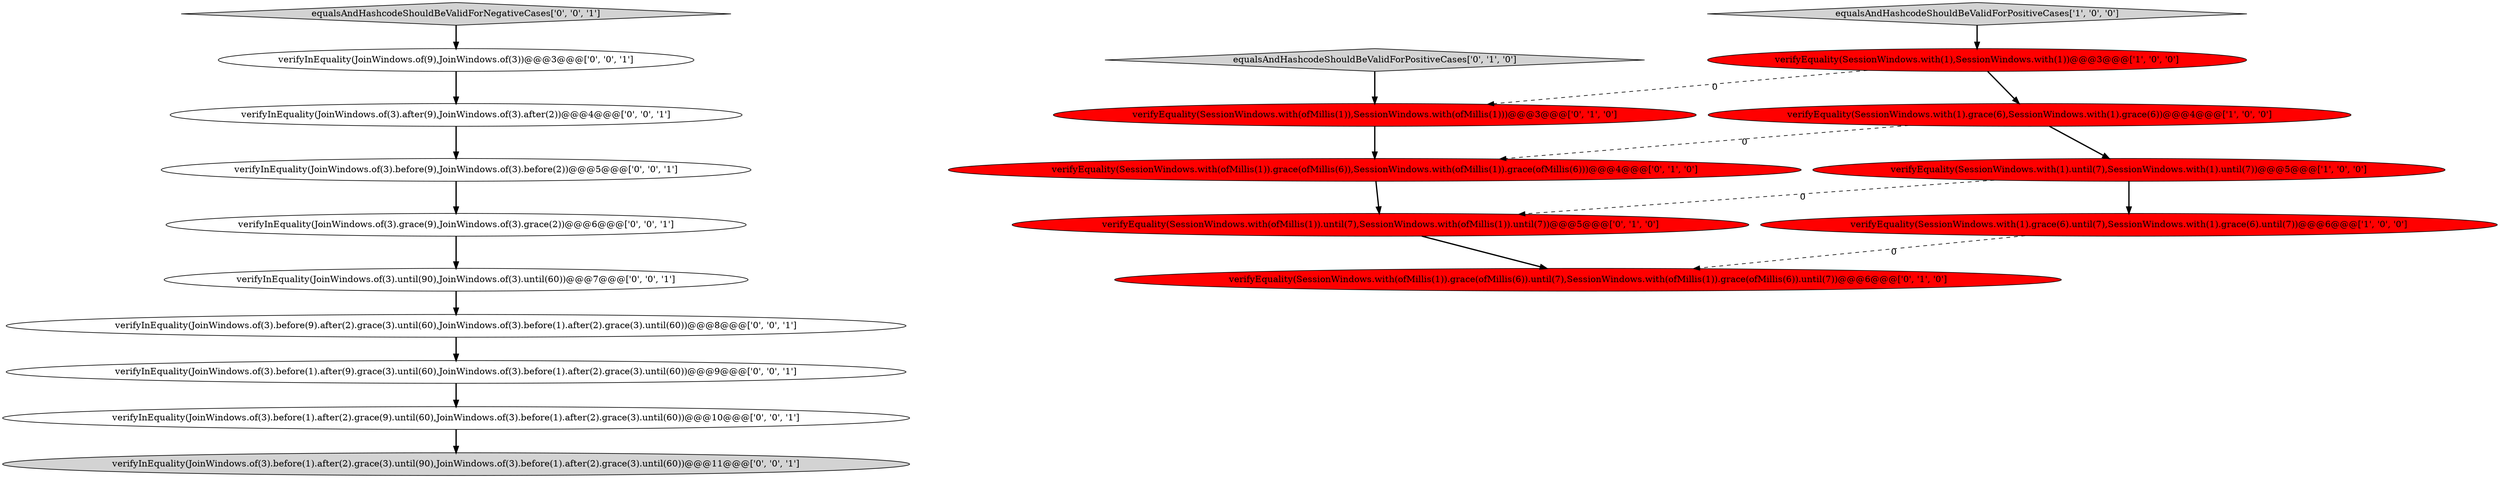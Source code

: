 digraph {
10 [style = filled, label = "verifyInEquality(JoinWindows.of(3).after(9),JoinWindows.of(3).after(2))@@@4@@@['0', '0', '1']", fillcolor = white, shape = ellipse image = "AAA0AAABBB3BBB"];
5 [style = filled, label = "equalsAndHashcodeShouldBeValidForPositiveCases['0', '1', '0']", fillcolor = lightgray, shape = diamond image = "AAA0AAABBB2BBB"];
6 [style = filled, label = "verifyEquality(SessionWindows.with(ofMillis(1)).until(7),SessionWindows.with(ofMillis(1)).until(7))@@@5@@@['0', '1', '0']", fillcolor = red, shape = ellipse image = "AAA1AAABBB2BBB"];
4 [style = filled, label = "verifyEquality(SessionWindows.with(1).until(7),SessionWindows.with(1).until(7))@@@5@@@['1', '0', '0']", fillcolor = red, shape = ellipse image = "AAA1AAABBB1BBB"];
11 [style = filled, label = "verifyInEquality(JoinWindows.of(9),JoinWindows.of(3))@@@3@@@['0', '0', '1']", fillcolor = white, shape = ellipse image = "AAA0AAABBB3BBB"];
18 [style = filled, label = "verifyInEquality(JoinWindows.of(3).before(9).after(2).grace(3).until(60),JoinWindows.of(3).before(1).after(2).grace(3).until(60))@@@8@@@['0', '0', '1']", fillcolor = white, shape = ellipse image = "AAA0AAABBB3BBB"];
8 [style = filled, label = "verifyEquality(SessionWindows.with(ofMillis(1)).grace(ofMillis(6)),SessionWindows.with(ofMillis(1)).grace(ofMillis(6)))@@@4@@@['0', '1', '0']", fillcolor = red, shape = ellipse image = "AAA1AAABBB2BBB"];
9 [style = filled, label = "verifyEquality(SessionWindows.with(ofMillis(1)).grace(ofMillis(6)).until(7),SessionWindows.with(ofMillis(1)).grace(ofMillis(6)).until(7))@@@6@@@['0', '1', '0']", fillcolor = red, shape = ellipse image = "AAA1AAABBB2BBB"];
3 [style = filled, label = "verifyEquality(SessionWindows.with(1).grace(6),SessionWindows.with(1).grace(6))@@@4@@@['1', '0', '0']", fillcolor = red, shape = ellipse image = "AAA1AAABBB1BBB"];
7 [style = filled, label = "verifyEquality(SessionWindows.with(ofMillis(1)),SessionWindows.with(ofMillis(1)))@@@3@@@['0', '1', '0']", fillcolor = red, shape = ellipse image = "AAA1AAABBB2BBB"];
12 [style = filled, label = "verifyInEquality(JoinWindows.of(3).before(1).after(2).grace(3).until(90),JoinWindows.of(3).before(1).after(2).grace(3).until(60))@@@11@@@['0', '0', '1']", fillcolor = lightgray, shape = ellipse image = "AAA0AAABBB3BBB"];
13 [style = filled, label = "equalsAndHashcodeShouldBeValidForNegativeCases['0', '0', '1']", fillcolor = lightgray, shape = diamond image = "AAA0AAABBB3BBB"];
16 [style = filled, label = "verifyInEquality(JoinWindows.of(3).grace(9),JoinWindows.of(3).grace(2))@@@6@@@['0', '0', '1']", fillcolor = white, shape = ellipse image = "AAA0AAABBB3BBB"];
17 [style = filled, label = "verifyInEquality(JoinWindows.of(3).until(90),JoinWindows.of(3).until(60))@@@7@@@['0', '0', '1']", fillcolor = white, shape = ellipse image = "AAA0AAABBB3BBB"];
19 [style = filled, label = "verifyInEquality(JoinWindows.of(3).before(1).after(9).grace(3).until(60),JoinWindows.of(3).before(1).after(2).grace(3).until(60))@@@9@@@['0', '0', '1']", fillcolor = white, shape = ellipse image = "AAA0AAABBB3BBB"];
2 [style = filled, label = "verifyEquality(SessionWindows.with(1).grace(6).until(7),SessionWindows.with(1).grace(6).until(7))@@@6@@@['1', '0', '0']", fillcolor = red, shape = ellipse image = "AAA1AAABBB1BBB"];
14 [style = filled, label = "verifyInEquality(JoinWindows.of(3).before(1).after(2).grace(9).until(60),JoinWindows.of(3).before(1).after(2).grace(3).until(60))@@@10@@@['0', '0', '1']", fillcolor = white, shape = ellipse image = "AAA0AAABBB3BBB"];
1 [style = filled, label = "equalsAndHashcodeShouldBeValidForPositiveCases['1', '0', '0']", fillcolor = lightgray, shape = diamond image = "AAA0AAABBB1BBB"];
0 [style = filled, label = "verifyEquality(SessionWindows.with(1),SessionWindows.with(1))@@@3@@@['1', '0', '0']", fillcolor = red, shape = ellipse image = "AAA1AAABBB1BBB"];
15 [style = filled, label = "verifyInEquality(JoinWindows.of(3).before(9),JoinWindows.of(3).before(2))@@@5@@@['0', '0', '1']", fillcolor = white, shape = ellipse image = "AAA0AAABBB3BBB"];
0->3 [style = bold, label=""];
10->15 [style = bold, label=""];
18->19 [style = bold, label=""];
8->6 [style = bold, label=""];
4->2 [style = bold, label=""];
1->0 [style = bold, label=""];
16->17 [style = bold, label=""];
4->6 [style = dashed, label="0"];
7->8 [style = bold, label=""];
15->16 [style = bold, label=""];
3->4 [style = bold, label=""];
13->11 [style = bold, label=""];
19->14 [style = bold, label=""];
2->9 [style = dashed, label="0"];
11->10 [style = bold, label=""];
14->12 [style = bold, label=""];
3->8 [style = dashed, label="0"];
5->7 [style = bold, label=""];
6->9 [style = bold, label=""];
0->7 [style = dashed, label="0"];
17->18 [style = bold, label=""];
}
